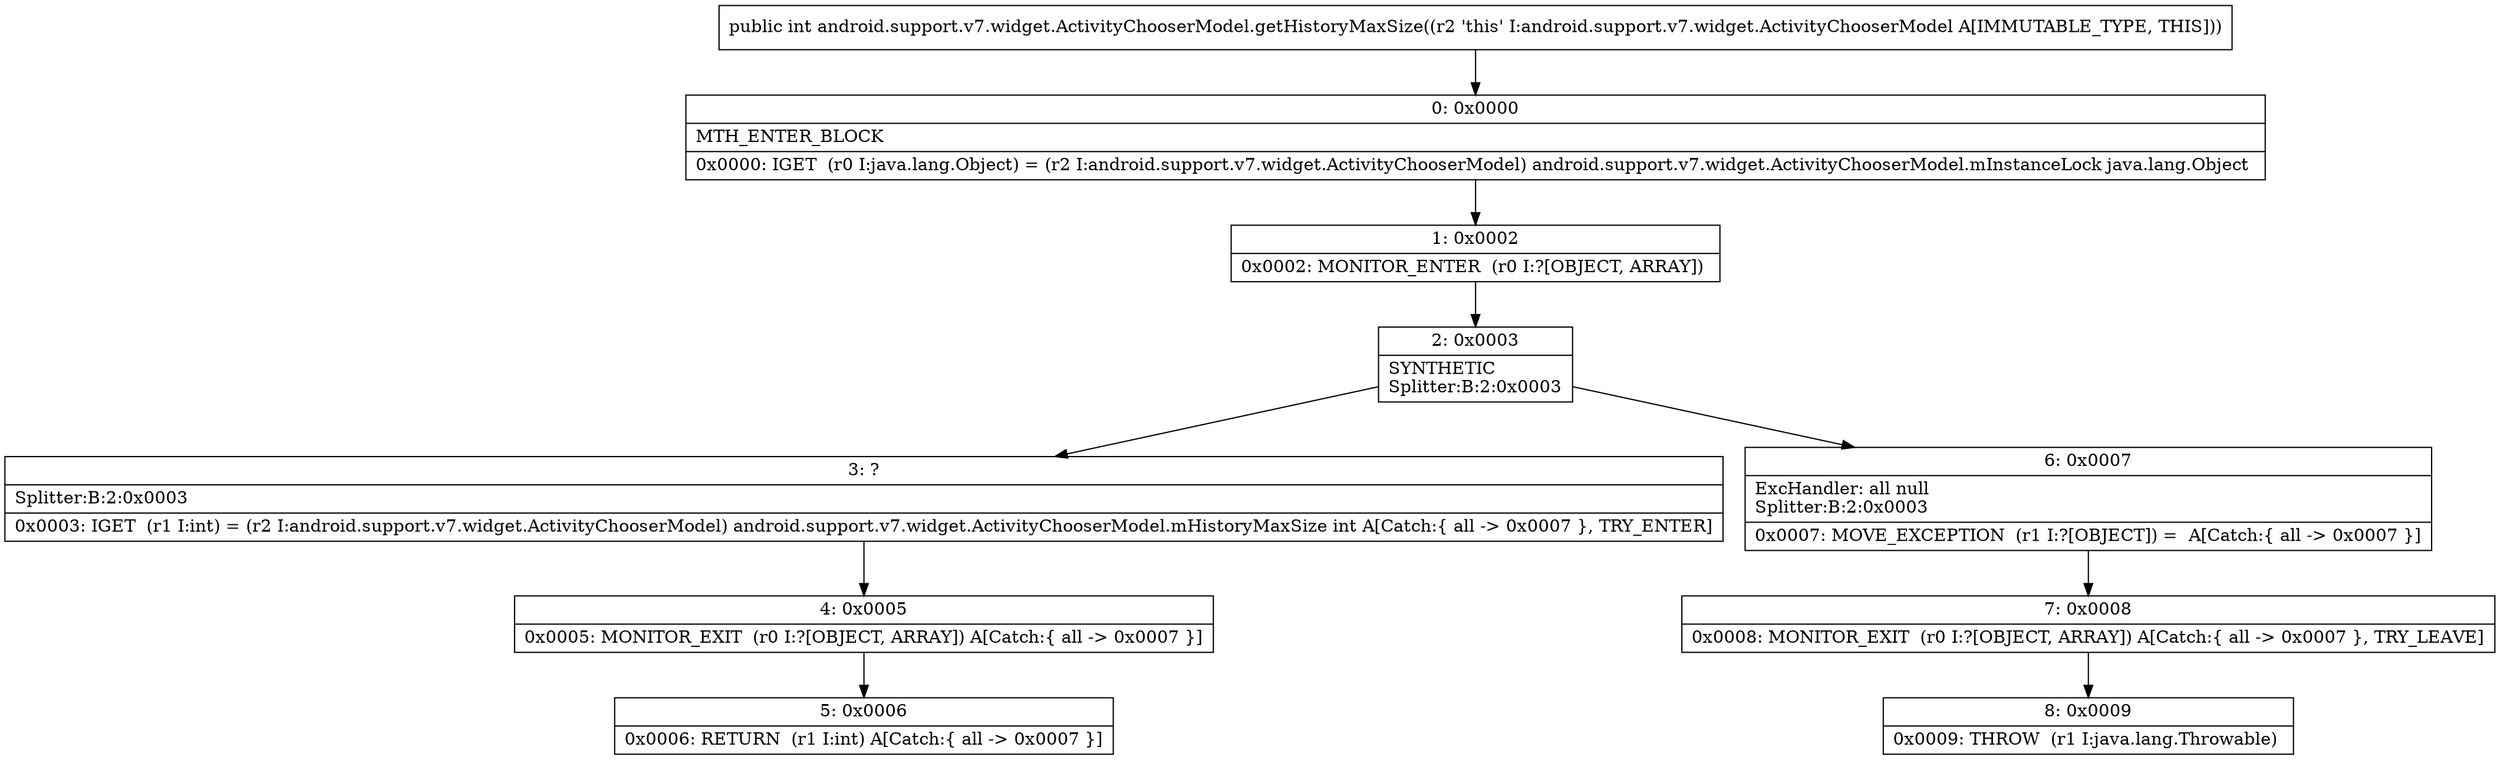 digraph "CFG forandroid.support.v7.widget.ActivityChooserModel.getHistoryMaxSize()I" {
Node_0 [shape=record,label="{0\:\ 0x0000|MTH_ENTER_BLOCK\l|0x0000: IGET  (r0 I:java.lang.Object) = (r2 I:android.support.v7.widget.ActivityChooserModel) android.support.v7.widget.ActivityChooserModel.mInstanceLock java.lang.Object \l}"];
Node_1 [shape=record,label="{1\:\ 0x0002|0x0002: MONITOR_ENTER  (r0 I:?[OBJECT, ARRAY]) \l}"];
Node_2 [shape=record,label="{2\:\ 0x0003|SYNTHETIC\lSplitter:B:2:0x0003\l}"];
Node_3 [shape=record,label="{3\:\ ?|Splitter:B:2:0x0003\l|0x0003: IGET  (r1 I:int) = (r2 I:android.support.v7.widget.ActivityChooserModel) android.support.v7.widget.ActivityChooserModel.mHistoryMaxSize int A[Catch:\{ all \-\> 0x0007 \}, TRY_ENTER]\l}"];
Node_4 [shape=record,label="{4\:\ 0x0005|0x0005: MONITOR_EXIT  (r0 I:?[OBJECT, ARRAY]) A[Catch:\{ all \-\> 0x0007 \}]\l}"];
Node_5 [shape=record,label="{5\:\ 0x0006|0x0006: RETURN  (r1 I:int) A[Catch:\{ all \-\> 0x0007 \}]\l}"];
Node_6 [shape=record,label="{6\:\ 0x0007|ExcHandler: all null\lSplitter:B:2:0x0003\l|0x0007: MOVE_EXCEPTION  (r1 I:?[OBJECT]) =  A[Catch:\{ all \-\> 0x0007 \}]\l}"];
Node_7 [shape=record,label="{7\:\ 0x0008|0x0008: MONITOR_EXIT  (r0 I:?[OBJECT, ARRAY]) A[Catch:\{ all \-\> 0x0007 \}, TRY_LEAVE]\l}"];
Node_8 [shape=record,label="{8\:\ 0x0009|0x0009: THROW  (r1 I:java.lang.Throwable) \l}"];
MethodNode[shape=record,label="{public int android.support.v7.widget.ActivityChooserModel.getHistoryMaxSize((r2 'this' I:android.support.v7.widget.ActivityChooserModel A[IMMUTABLE_TYPE, THIS])) }"];
MethodNode -> Node_0;
Node_0 -> Node_1;
Node_1 -> Node_2;
Node_2 -> Node_3;
Node_2 -> Node_6;
Node_3 -> Node_4;
Node_4 -> Node_5;
Node_6 -> Node_7;
Node_7 -> Node_8;
}


